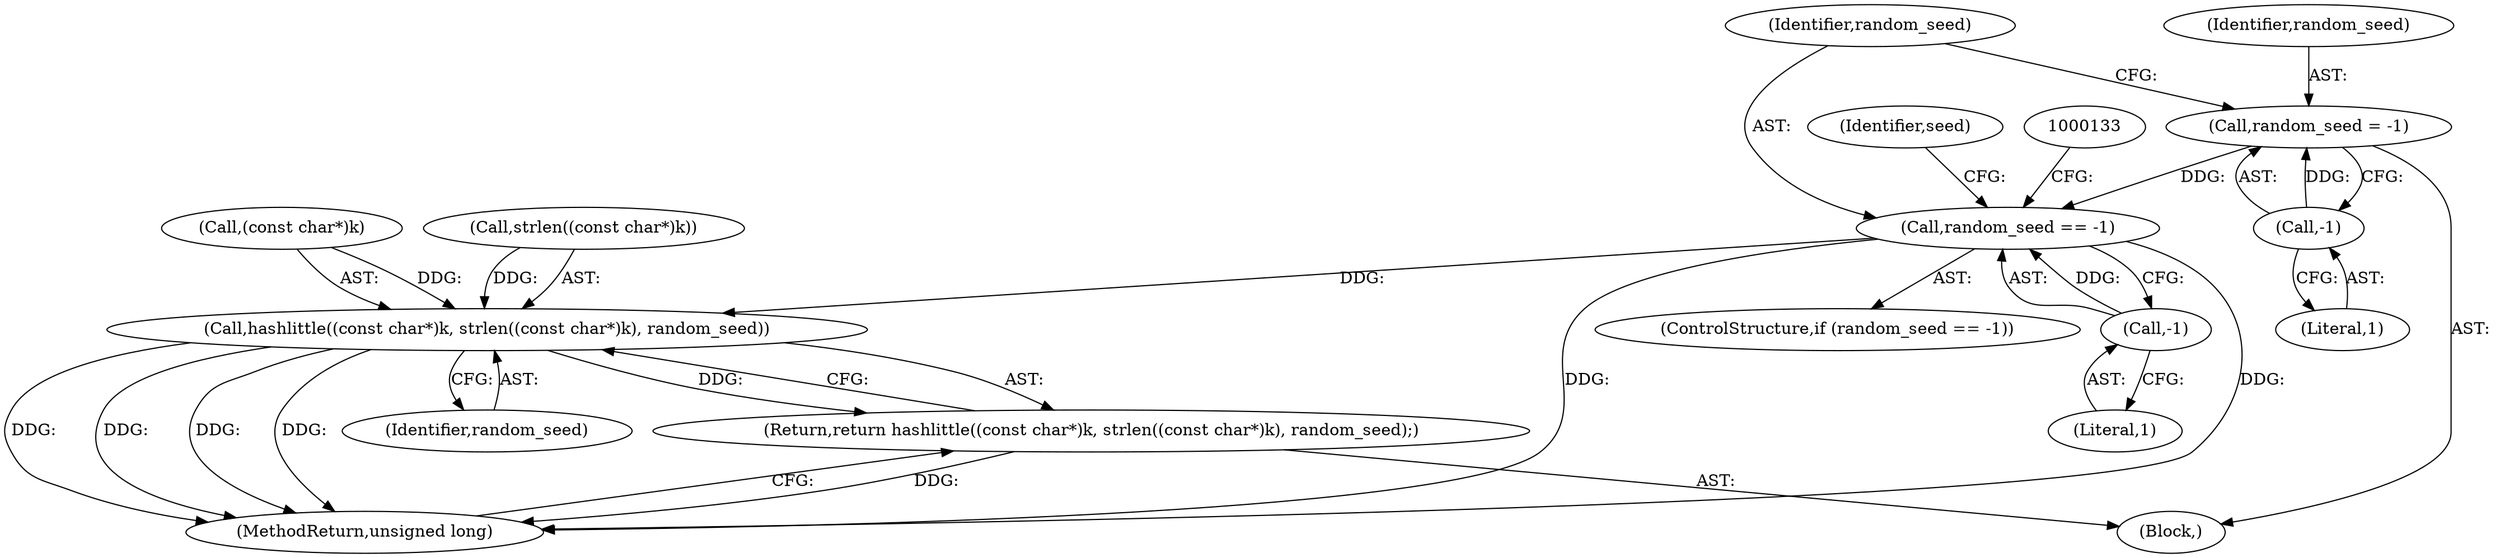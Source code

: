 digraph "0_json-c_64e36901a0614bf64a19bc3396469c66dcd0b015_0@API" {
"1000111" [label="(Call,random_seed == -1)"];
"1000106" [label="(Call,random_seed = -1)"];
"1000108" [label="(Call,-1)"];
"1000113" [label="(Call,-1)"];
"1000131" [label="(Call,hashlittle((const char*)k, strlen((const char*)k), random_seed))"];
"1000130" [label="(Return,return hashlittle((const char*)k, strlen((const char*)k), random_seed);)"];
"1000108" [label="(Call,-1)"];
"1000110" [label="(ControlStructure,if (random_seed == -1))"];
"1000106" [label="(Call,random_seed = -1)"];
"1000111" [label="(Call,random_seed == -1)"];
"1000140" [label="(MethodReturn,unsigned long)"];
"1000139" [label="(Identifier,random_seed)"];
"1000112" [label="(Identifier,random_seed)"];
"1000104" [label="(Block,)"];
"1000107" [label="(Identifier,random_seed)"];
"1000135" [label="(Call,strlen((const char*)k))"];
"1000120" [label="(Identifier,seed)"];
"1000114" [label="(Literal,1)"];
"1000130" [label="(Return,return hashlittle((const char*)k, strlen((const char*)k), random_seed);)"];
"1000131" [label="(Call,hashlittle((const char*)k, strlen((const char*)k), random_seed))"];
"1000132" [label="(Call,(const char*)k)"];
"1000113" [label="(Call,-1)"];
"1000109" [label="(Literal,1)"];
"1000111" -> "1000110"  [label="AST: "];
"1000111" -> "1000113"  [label="CFG: "];
"1000112" -> "1000111"  [label="AST: "];
"1000113" -> "1000111"  [label="AST: "];
"1000120" -> "1000111"  [label="CFG: "];
"1000133" -> "1000111"  [label="CFG: "];
"1000111" -> "1000140"  [label="DDG: "];
"1000111" -> "1000140"  [label="DDG: "];
"1000106" -> "1000111"  [label="DDG: "];
"1000113" -> "1000111"  [label="DDG: "];
"1000111" -> "1000131"  [label="DDG: "];
"1000106" -> "1000104"  [label="AST: "];
"1000106" -> "1000108"  [label="CFG: "];
"1000107" -> "1000106"  [label="AST: "];
"1000108" -> "1000106"  [label="AST: "];
"1000112" -> "1000106"  [label="CFG: "];
"1000108" -> "1000106"  [label="DDG: "];
"1000108" -> "1000109"  [label="CFG: "];
"1000109" -> "1000108"  [label="AST: "];
"1000113" -> "1000114"  [label="CFG: "];
"1000114" -> "1000113"  [label="AST: "];
"1000131" -> "1000130"  [label="AST: "];
"1000131" -> "1000139"  [label="CFG: "];
"1000132" -> "1000131"  [label="AST: "];
"1000135" -> "1000131"  [label="AST: "];
"1000139" -> "1000131"  [label="AST: "];
"1000130" -> "1000131"  [label="CFG: "];
"1000131" -> "1000140"  [label="DDG: "];
"1000131" -> "1000140"  [label="DDG: "];
"1000131" -> "1000140"  [label="DDG: "];
"1000131" -> "1000140"  [label="DDG: "];
"1000131" -> "1000130"  [label="DDG: "];
"1000132" -> "1000131"  [label="DDG: "];
"1000135" -> "1000131"  [label="DDG: "];
"1000130" -> "1000104"  [label="AST: "];
"1000140" -> "1000130"  [label="CFG: "];
"1000130" -> "1000140"  [label="DDG: "];
}
